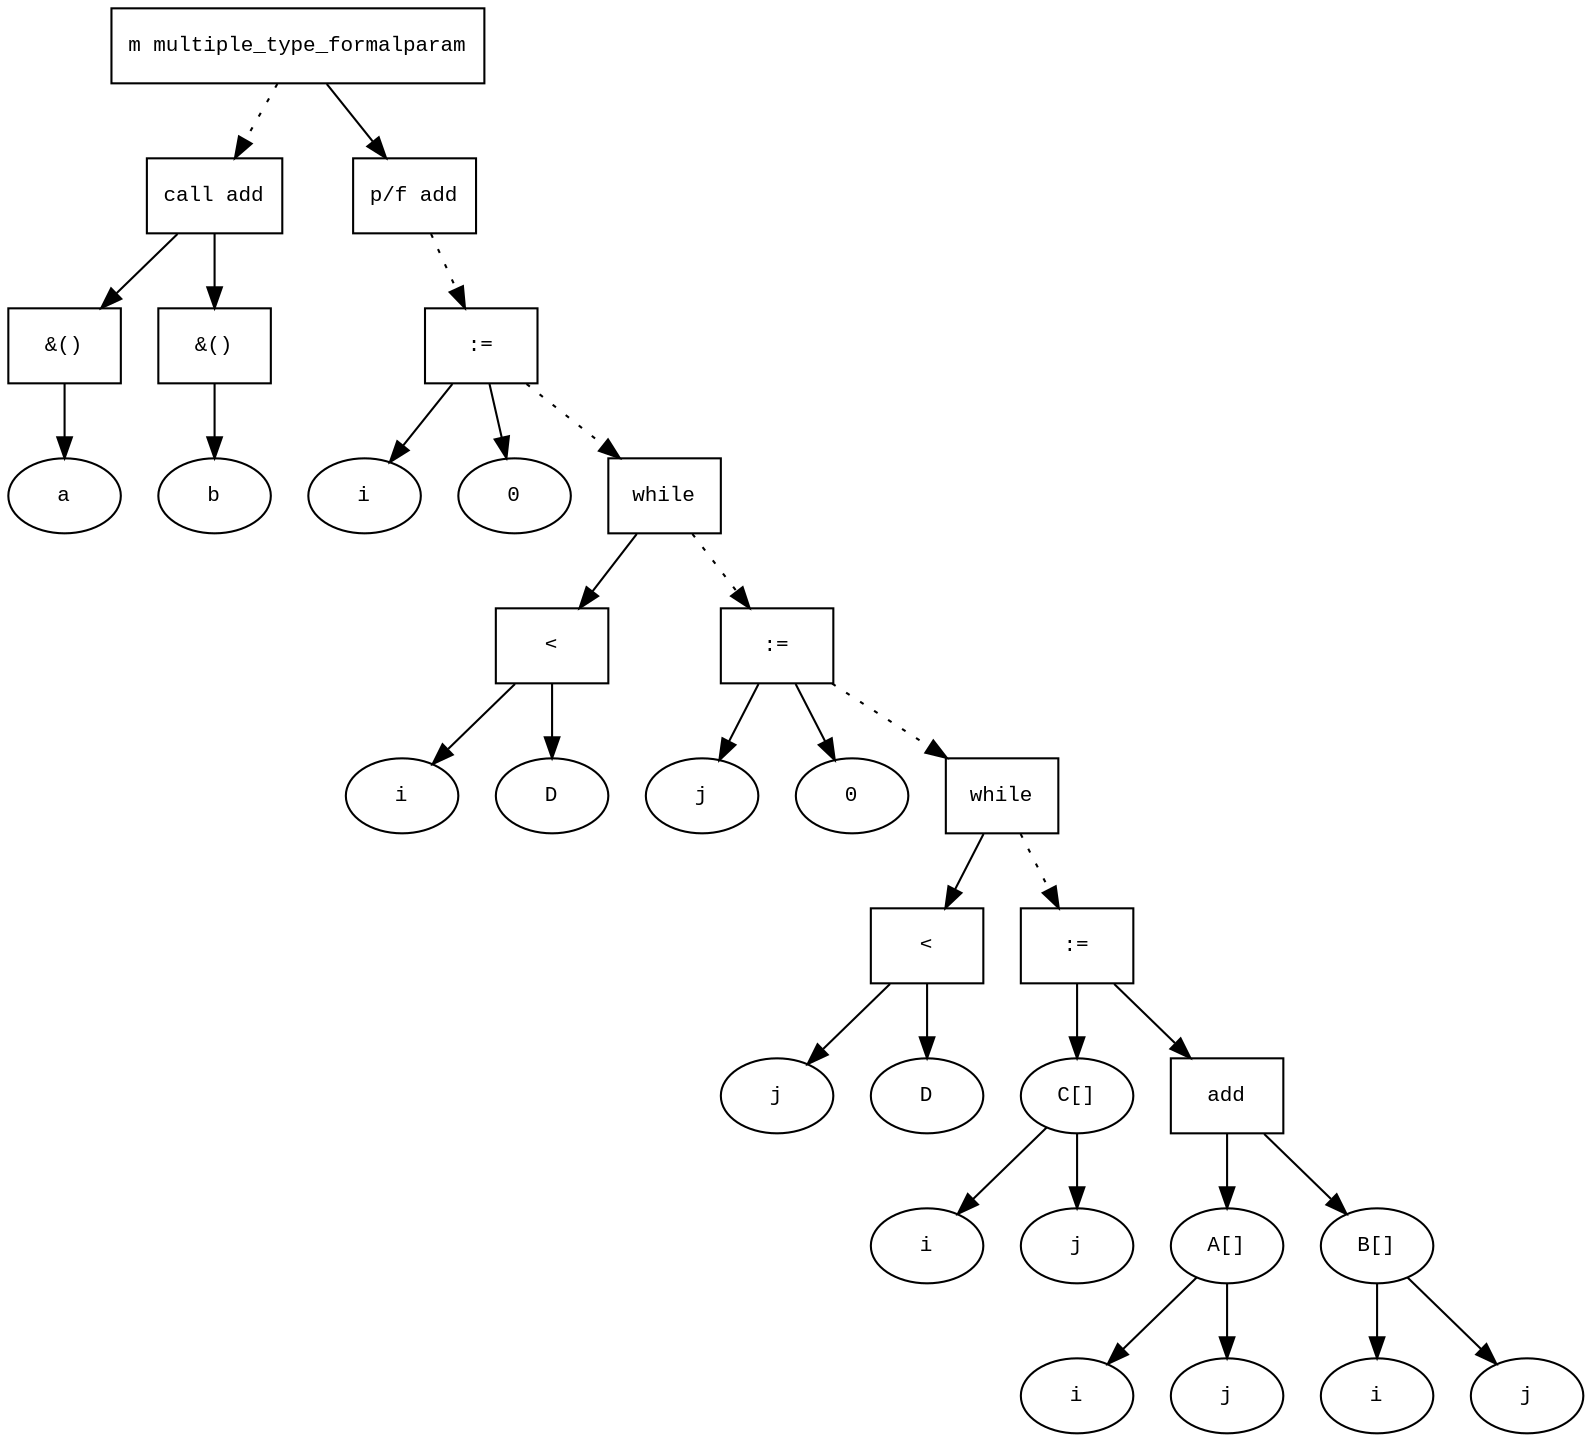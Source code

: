 digraph AST {
  graph [fontname="Times New Roman",fontsize=10];
  node  [fontname="Courier New",fontsize=10];
  edge  [fontname="Times New Roman",fontsize=10];

  node0 [label="m multiple_type_formalparam",shape=box];
  node34 [label="call add",shape=box];
  node36 [label="&()",shape=box];
  node35 [label="a",shape=ellipse];
  node36->node35;
  node34->node36;
  node38 [label="&()",shape=box];
  node37 [label="b",shape=ellipse];
  node38->node37;
  node34->node38;
  node0 -> node34 [style=dotted];
  node5 [label="p/f add",shape=box];
  node11 [label=":=",shape=box];
  node9 [label="i",shape=ellipse];
  node11->node9;
  node10 [label="0",shape=ellipse];
  node11->node10;
  node5 -> node11 [style=dotted];
  node33 [label="while",shape=box];
  node14 [label="<",shape=box];
  node12 [label="i",shape=ellipse];
  node14->node12;
  node13 [label="D",shape=ellipse];
  node14->node13;
  node33->node14;
  node17 [label=":=",shape=box];
  node15 [label="j",shape=ellipse];
  node17->node15;
  node16 [label="0",shape=ellipse];
  node17->node16;
  node33 -> node17 [style=dotted];
  node32 [label="while",shape=box];
  node20 [label="<",shape=box];
  node18 [label="j",shape=ellipse];
  node20->node18;
  node19 [label="D",shape=ellipse];
  node20->node19;
  node32->node20;
  node31 [label=":=",shape=box];
  node21 [label="C[]",shape=ellipse];
  node22 [label="i",shape=ellipse];
  node21-> node22;
  node23 [label="j",shape=ellipse];
  node21-> node23;
  node31->node21;
  node30 [label="add",shape=box];
  node24 [label="A[]",shape=ellipse];
  node25 [label="i",shape=ellipse];
  node24-> node25;
  node26 [label="j",shape=ellipse];
  node24-> node26;
  node30->node24;
  node27 [label="B[]",shape=ellipse];
  node28 [label="i",shape=ellipse];
  node27-> node28;
  node29 [label="j",shape=ellipse];
  node27-> node29;
  node30->node27;
  node31->node30;
  node32 -> node31 [style=dotted];
  node17 -> node32 [style=dotted];
  node11 -> node33 [style=dotted];
  node0 -> node5;
}
